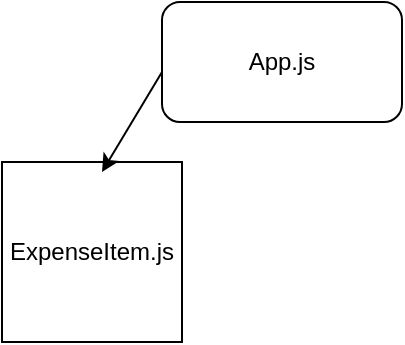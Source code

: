 <mxfile version="12.2.4"><diagram id="STY_eEIoEwNCMKg2yuh_"><mxGraphModel dx="546" dy="355" grid="1" gridSize="10" guides="1" tooltips="1" connect="1" arrows="1" fold="1" page="1" pageScale="1" pageWidth="850" pageHeight="1100" math="0" shadow="0"><root><mxCell id="0"/><mxCell id="1" parent="0"/><mxCell id="2" value="App.js" style="rounded=1;whiteSpace=wrap;html=1;" vertex="1" parent="1"><mxGeometry x="160" y="40" width="120" height="60" as="geometry"/></mxCell><mxCell id="3" value="ExpenseItem.js" style="whiteSpace=wrap;html=1;aspect=fixed;" vertex="1" parent="1"><mxGeometry x="80" y="120" width="90" height="90" as="geometry"/></mxCell><mxCell id="4" value="" style="endArrow=classic;html=1;" edge="1" parent="1"><mxGeometry width="50" height="50" relative="1" as="geometry"><mxPoint x="160" y="75" as="sourcePoint"/><mxPoint x="130" y="125" as="targetPoint"/></mxGeometry></mxCell></root></mxGraphModel></diagram></mxfile>